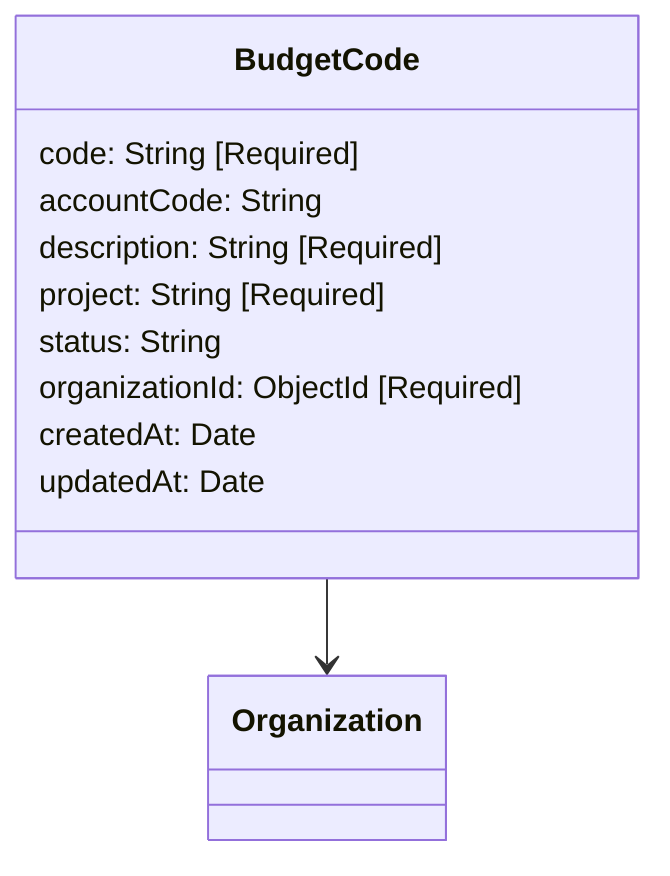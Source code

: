 classDiagram
  class BudgetCode {
    code: String [Required]
    accountCode: String
    description: String [Required]
    project: String [Required]
    status: String
    organizationId: ObjectId [Required]
    createdAt: Date
    updatedAt: Date
  }

  BudgetCode --> Organization